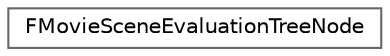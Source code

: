 digraph "Graphical Class Hierarchy"
{
 // INTERACTIVE_SVG=YES
 // LATEX_PDF_SIZE
  bgcolor="transparent";
  edge [fontname=Helvetica,fontsize=10,labelfontname=Helvetica,labelfontsize=10];
  node [fontname=Helvetica,fontsize=10,shape=box,height=0.2,width=0.4];
  rankdir="LR";
  Node0 [id="Node000000",label="FMovieSceneEvaluationTreeNode",height=0.2,width=0.4,color="grey40", fillcolor="white", style="filled",URL="$de/d8c/structFMovieSceneEvaluationTreeNode.html",tooltip="A tree node that represents a unique time range in the evaluation tree (or a grouping of smaller sub-..."];
}
